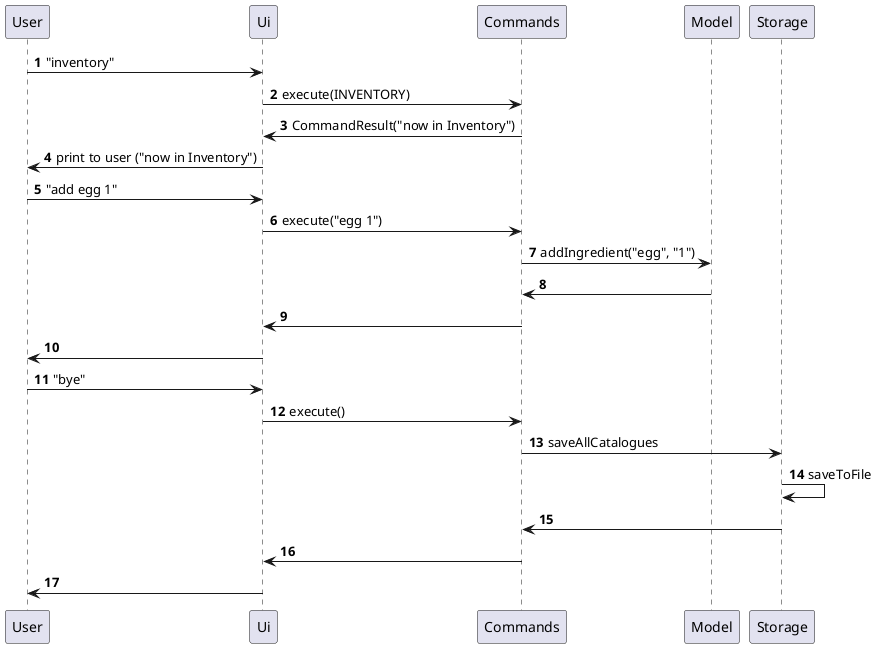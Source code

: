 @startuml
'https://plantuml.com/sequence-diagram

autonumber

User -> Ui: "inventory"
Ui -> Commands: execute(INVENTORY)
Commands -> Ui: CommandResult("now in Inventory")
Ui -> User: print to user ("now in Inventory")

User -> Ui: "add egg 1"
Ui -> Commands: execute("egg 1")
Commands -> Model : addIngredient("egg", "1")
Model -> Commands
Commands -> Ui
Ui -> User

User -> Ui: "bye"
Ui -> Commands: execute()
Commands -> Storage: saveAllCatalogues
Storage -> Storage: saveToFile
Storage -> Commands
Commands -> Ui
Ui -> User

@enduml